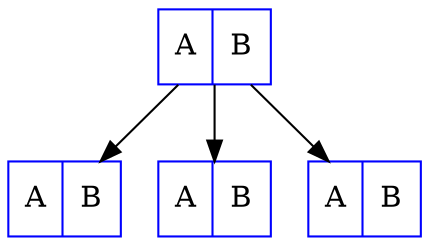 digraph replica
{
node [shape=record];
struct1 [shape=record, label="<f0> A|<f1> B", color=blue];
struct2 [shape=record, label="<f0> A|<f1> B", color=blue];
struct3 [shape=record, label="<f0> A|<f1> B", color=blue];
struct4 [shape=record, label="<f0> A|<f1> B", color=blue];
struct1 -> struct2;
struct1 -> struct3;
struct1 -> struct4;
}
